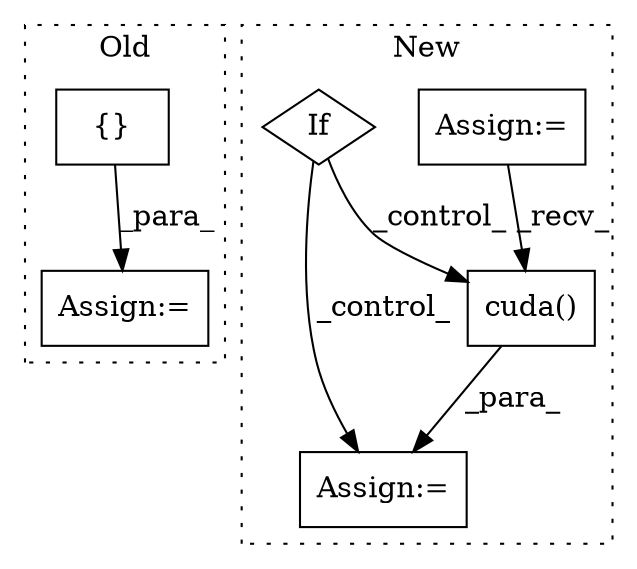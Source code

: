 digraph G {
subgraph cluster0 {
1 [label="{}" a="59" s="425,427" l="1,0" shape="box"];
4 [label="Assign:=" a="68" s="409" l="3" shape="box"];
label = "Old";
style="dotted";
}
subgraph cluster1 {
2 [label="cuda()" a="75" s="339" l="19" shape="box"];
3 [label="Assign:=" a="68" s="336" l="3" shape="box"];
5 [label="Assign:=" a="68" s="151" l="3" shape="box"];
6 [label="If" a="96" s="307" l="3" shape="diamond"];
label = "New";
style="dotted";
}
1 -> 4 [label="_para_"];
2 -> 3 [label="_para_"];
5 -> 2 [label="_recv_"];
6 -> 3 [label="_control_"];
6 -> 2 [label="_control_"];
}